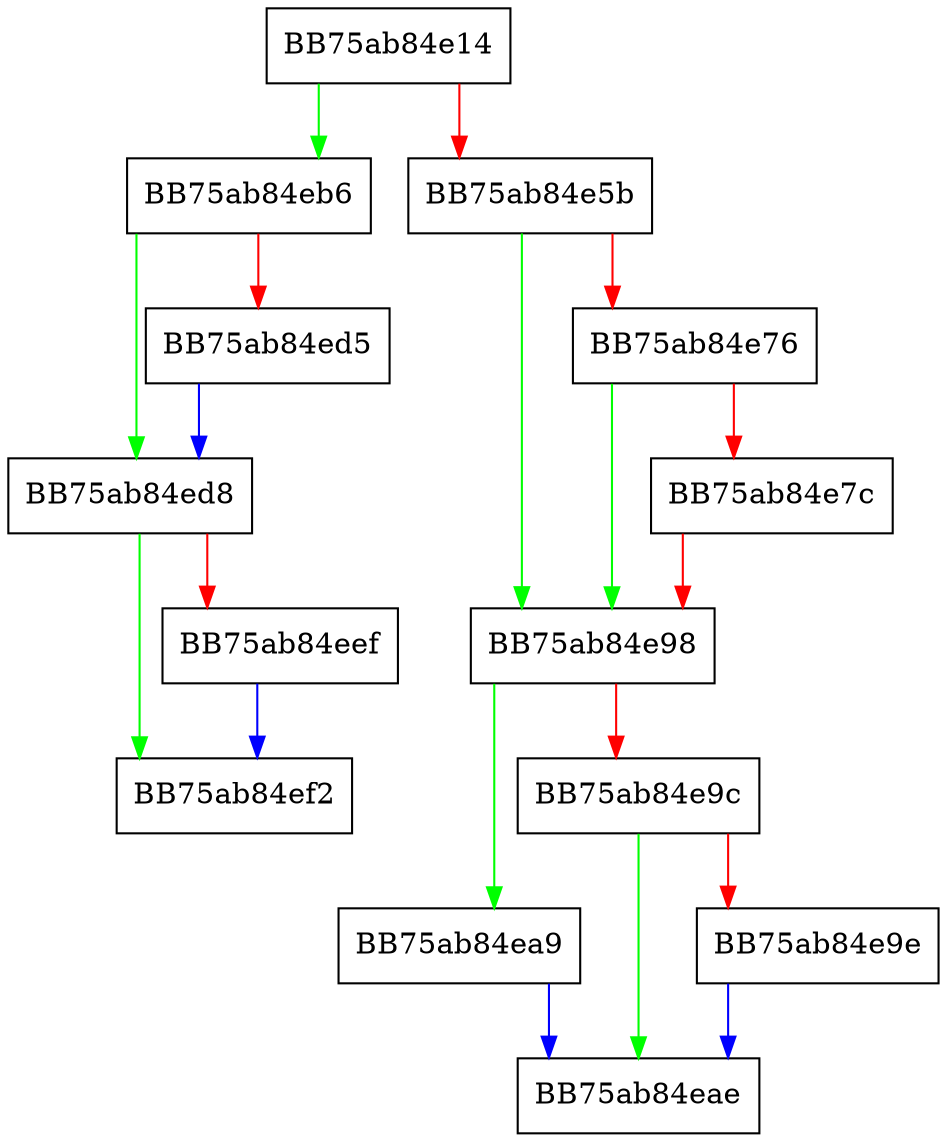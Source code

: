 digraph GetCanonicalVolumePathName {
  node [shape="box"];
  graph [splines=ortho];
  BB75ab84e14 -> BB75ab84eb6 [color="green"];
  BB75ab84e14 -> BB75ab84e5b [color="red"];
  BB75ab84e5b -> BB75ab84e98 [color="green"];
  BB75ab84e5b -> BB75ab84e76 [color="red"];
  BB75ab84e76 -> BB75ab84e98 [color="green"];
  BB75ab84e76 -> BB75ab84e7c [color="red"];
  BB75ab84e7c -> BB75ab84e98 [color="red"];
  BB75ab84e98 -> BB75ab84ea9 [color="green"];
  BB75ab84e98 -> BB75ab84e9c [color="red"];
  BB75ab84e9c -> BB75ab84eae [color="green"];
  BB75ab84e9c -> BB75ab84e9e [color="red"];
  BB75ab84e9e -> BB75ab84eae [color="blue"];
  BB75ab84ea9 -> BB75ab84eae [color="blue"];
  BB75ab84eb6 -> BB75ab84ed8 [color="green"];
  BB75ab84eb6 -> BB75ab84ed5 [color="red"];
  BB75ab84ed5 -> BB75ab84ed8 [color="blue"];
  BB75ab84ed8 -> BB75ab84ef2 [color="green"];
  BB75ab84ed8 -> BB75ab84eef [color="red"];
  BB75ab84eef -> BB75ab84ef2 [color="blue"];
}